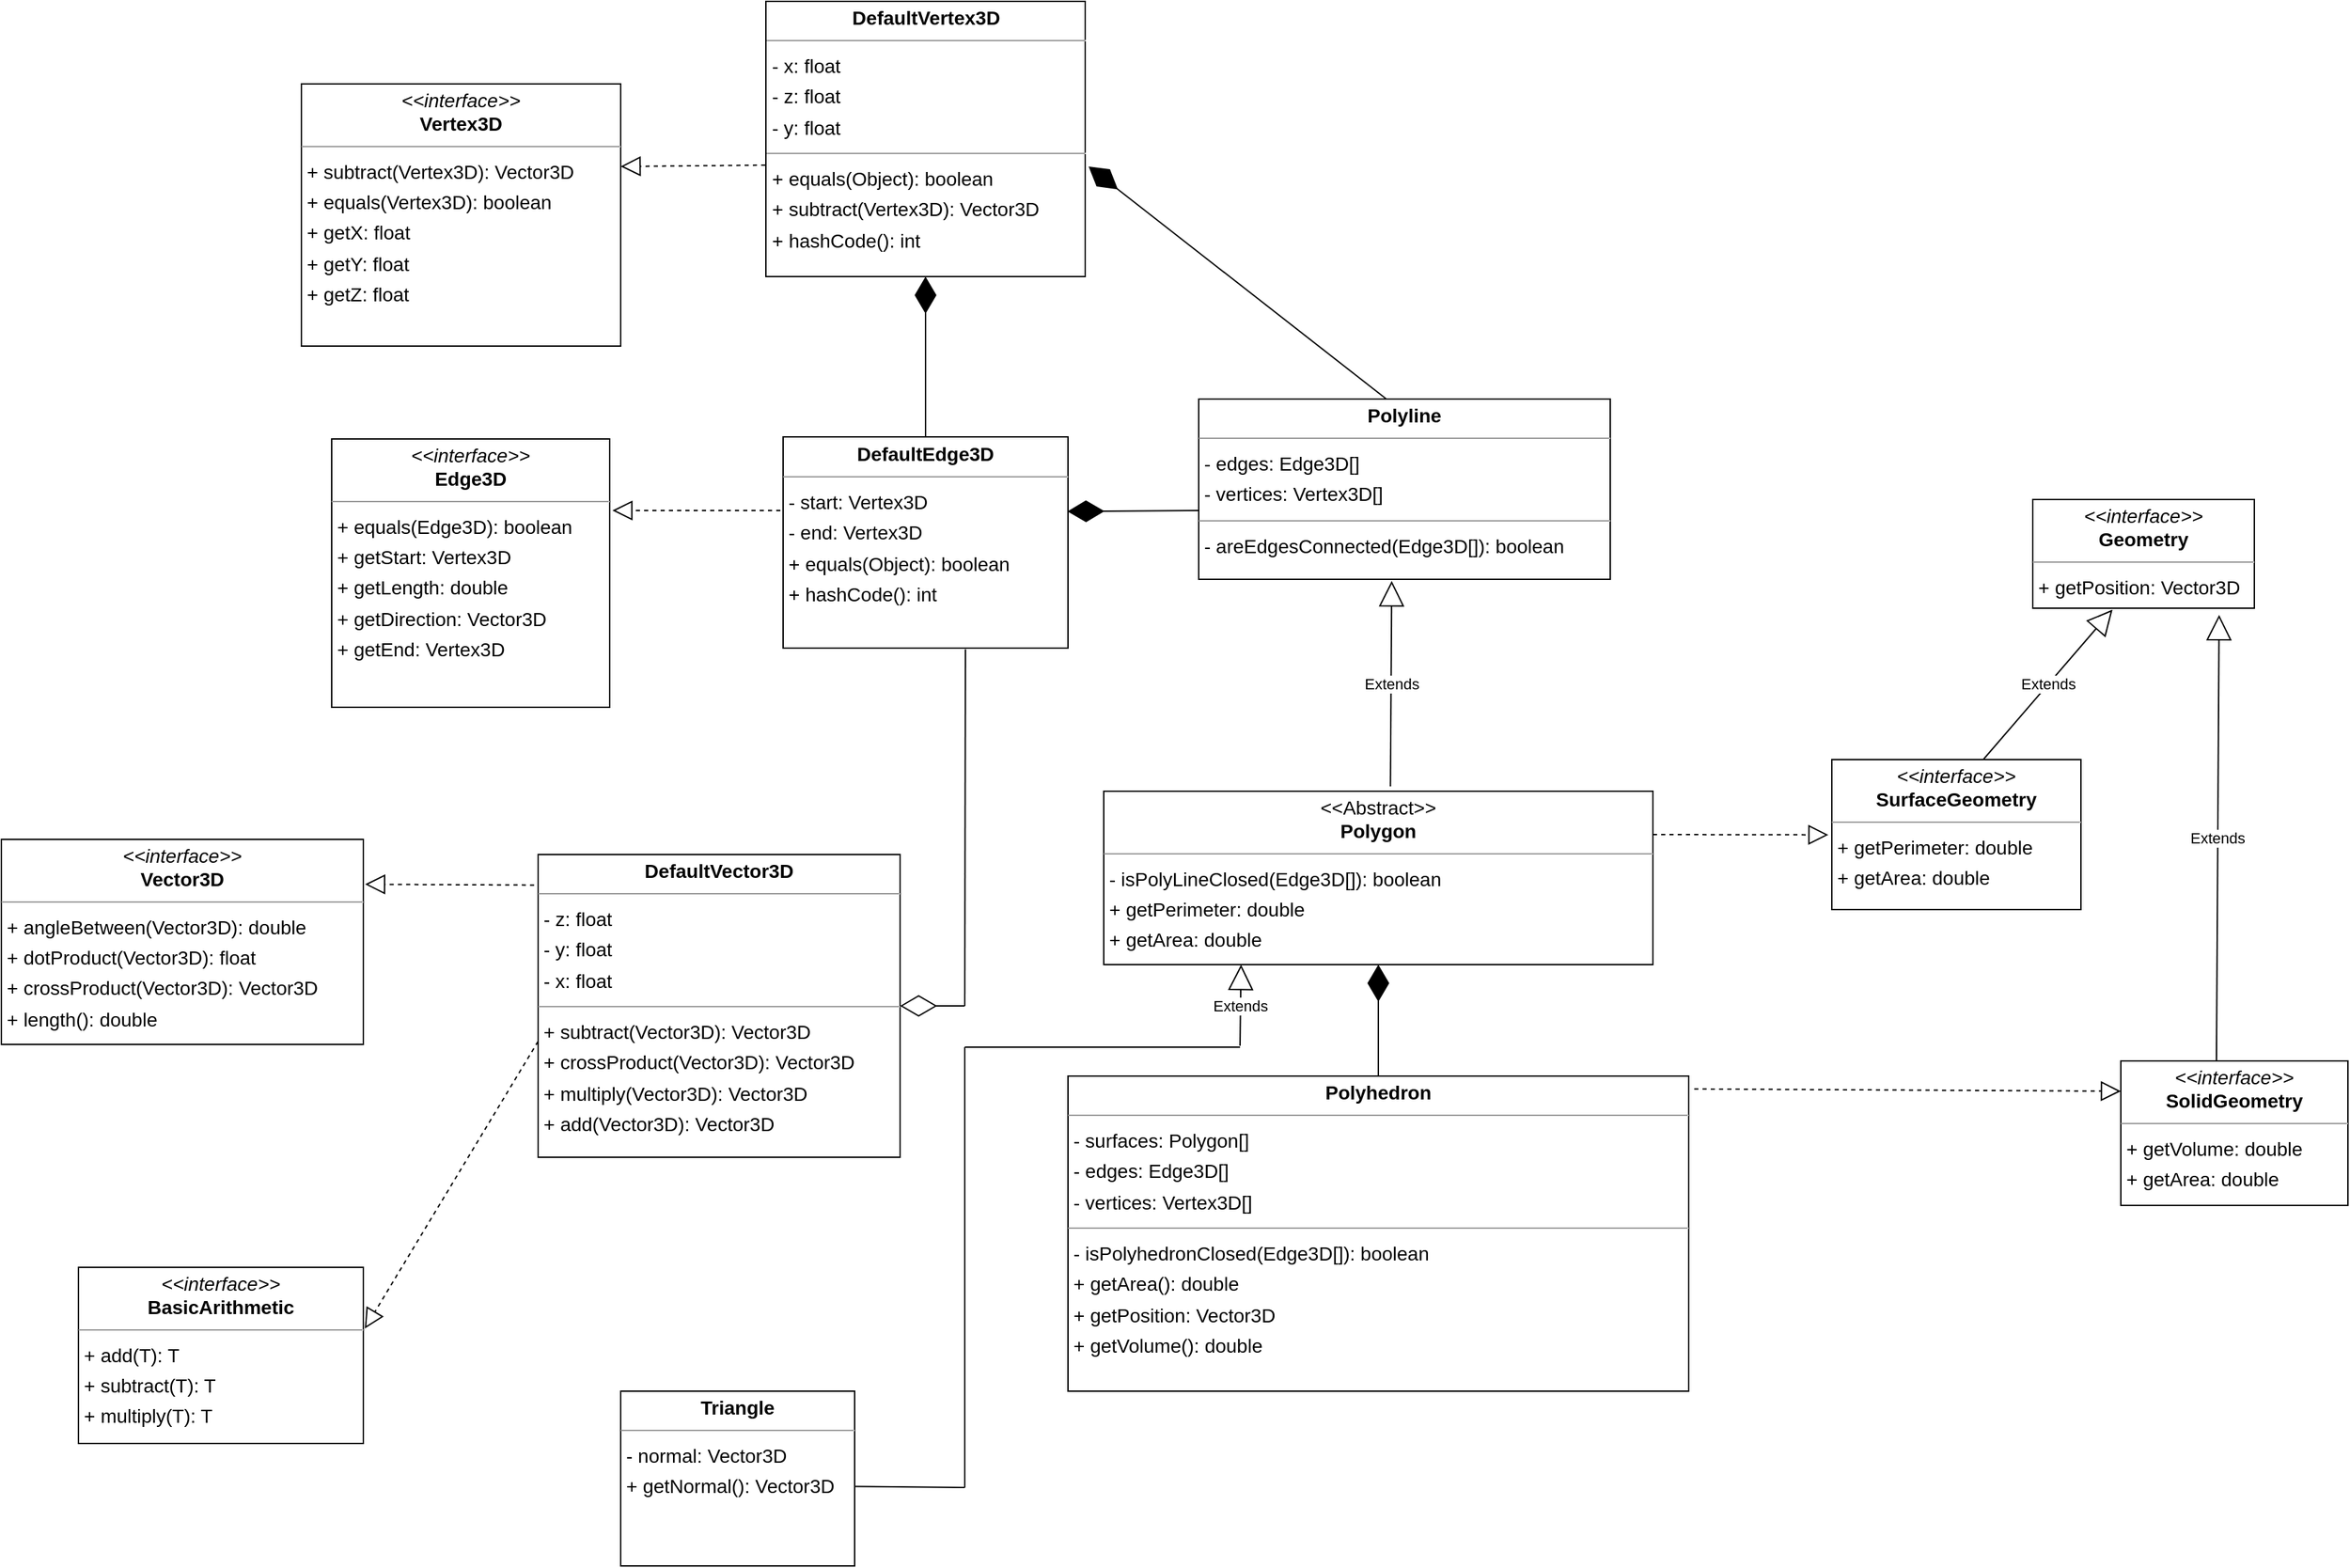 <mxfile version="27.1.3">
  <diagram id="lPM34eDD3z2ukeMHqo2i" name="Seite-1">
    <mxGraphModel dx="2293" dy="1227" grid="1" gridSize="10" guides="1" tooltips="1" connect="1" arrows="1" fold="1" page="0" pageScale="1" pageWidth="827" pageHeight="1169" background="none" math="0" shadow="0">
      <root>
        <mxCell id="0" />
        <mxCell id="1" parent="0" />
        <mxCell id="node5" value="&lt;p style=&quot;margin:0px;margin-top:4px;text-align:center;&quot;&gt;&lt;i&gt;&amp;lt;&amp;lt;interface&amp;gt;&amp;gt;&lt;/i&gt;&lt;br/&gt;&lt;b&gt;BasicArithmetic&lt;T&gt;&lt;/b&gt;&lt;/p&gt;&lt;hr size=&quot;1&quot;/&gt;&lt;p style=&quot;margin:0 0 0 4px;line-height:1.6;&quot;&gt;+ add(T): T&lt;br/&gt;+ subtract(T): T&lt;br/&gt;+ multiply(T): T&lt;/p&gt;" style="verticalAlign=top;align=left;overflow=fill;fontSize=14;fontFamily=Helvetica;html=1;rounded=0;shadow=0;comic=0;labelBackgroundColor=none;strokeWidth=1;" parent="1" vertex="1">
          <mxGeometry x="-724" y="710" width="207" height="128" as="geometry" />
        </mxCell>
        <mxCell id="node9" value="&lt;p style=&quot;margin:0px;margin-top:4px;text-align:center;&quot;&gt;&lt;b&gt;DefaultEdge3D&lt;/b&gt;&lt;/p&gt;&lt;hr size=&quot;1&quot;&gt;&lt;p style=&quot;margin:0 0 0 4px;line-height:1.6;&quot;&gt;- start: Vertex3D&amp;nbsp;&lt;br&gt;- end: Vertex3D&lt;br&gt;&lt;/p&gt;&lt;p style=&quot;margin:0 0 0 4px;line-height:1.6;&quot;&gt;+ equals(Object): boolean&lt;br&gt;+ hashCode(): int&lt;/p&gt;&lt;p style=&quot;margin: 0px 0px 0px 4px; line-height: 1.6;&quot;&gt;&lt;br&gt;&lt;/p&gt;&lt;p style=&quot;margin: 0px 0px 0px 4px; line-height: 1.6;&quot;&gt;&lt;br&gt;&lt;/p&gt;&lt;p style=&quot;margin:0 0 0 4px;line-height:1.6;&quot;&gt;&lt;br&gt;&lt;/p&gt;" style="verticalAlign=top;align=left;overflow=fill;fontSize=14;fontFamily=Helvetica;html=1;rounded=0;shadow=0;comic=0;labelBackgroundColor=none;strokeWidth=1;" parent="1" vertex="1">
          <mxGeometry x="-212" y="106.5" width="207" height="153.5" as="geometry" />
        </mxCell>
        <mxCell id="node8" value="&lt;p style=&quot;margin:0px;margin-top:4px;text-align:center;&quot;&gt;&lt;b&gt;DefaultVector3D&lt;/b&gt;&lt;/p&gt;&lt;hr size=&quot;1&quot;&gt;&lt;p style=&quot;margin:0 0 0 4px;line-height:1.6;&quot;&gt;- z: float&lt;br&gt;- y: float&lt;br&gt;- x: float&lt;/p&gt;&lt;hr size=&quot;1&quot;&gt;&lt;p style=&quot;margin:0 0 0 4px;line-height:1.6;&quot;&gt;+ subtract(Vector3D): Vector3D&lt;br&gt;+ crossProduct(Vector3D): Vector3D&lt;br&gt;+ multiply(Vector3D): Vector3D&lt;br&gt;+ add(Vector3D): Vector3D&lt;/p&gt;&lt;p style=&quot;margin:0 0 0 4px;line-height:1.6;&quot;&gt;&lt;br&gt;&lt;/p&gt;" style="verticalAlign=top;align=left;overflow=fill;fontSize=14;fontFamily=Helvetica;html=1;rounded=0;shadow=0;comic=0;labelBackgroundColor=none;strokeWidth=1;" parent="1" vertex="1">
          <mxGeometry x="-390" y="410" width="263" height="220" as="geometry" />
        </mxCell>
        <mxCell id="node2" value="&lt;p style=&quot;margin:0px;margin-top:4px;text-align:center;&quot;&gt;&lt;b&gt;DefaultVertex3D&lt;/b&gt;&lt;/p&gt;&lt;hr size=&quot;1&quot;&gt;&lt;p style=&quot;margin:0 0 0 4px;line-height:1.6;&quot;&gt;- x: float&lt;br&gt;- z: float&lt;br&gt;- y: float&lt;/p&gt;&lt;hr size=&quot;1&quot;&gt;&lt;p style=&quot;margin:0 0 0 4px;line-height:1.6;&quot;&gt;+ equals(Object): boolean&lt;br&gt;+ subtract(Vertex3D): Vector3D&lt;br&gt;+ hashCode(): int&lt;/p&gt;&lt;p style=&quot;margin:0 0 0 4px;line-height:1.6;&quot;&gt;&lt;br&gt;&lt;/p&gt;" style="verticalAlign=top;align=left;overflow=fill;fontSize=14;fontFamily=Helvetica;html=1;rounded=0;shadow=0;comic=0;labelBackgroundColor=none;strokeWidth=1;" parent="1" vertex="1">
          <mxGeometry x="-224.5" y="-210" width="232" height="200" as="geometry" />
        </mxCell>
        <mxCell id="node1" value="&lt;p style=&quot;margin:0px;margin-top:4px;text-align:center;&quot;&gt;&lt;i&gt;&amp;lt;&amp;lt;interface&amp;gt;&amp;gt;&lt;/i&gt;&lt;br&gt;&lt;b&gt;Edge3D&lt;/b&gt;&lt;/p&gt;&lt;hr size=&quot;1&quot;&gt;&lt;p style=&quot;margin:0 0 0 4px;line-height:1.6;&quot;&gt;+ equals(Edge3D): boolean&lt;/p&gt;&lt;p style=&quot;margin:0 0 0 4px;line-height:1.6;&quot;&gt;&lt;span style=&quot;background-color: transparent; color: light-dark(rgb(0, 0, 0), rgb(255, 255, 255));&quot;&gt;+ getStart: Vertex3D&lt;/span&gt;&lt;/p&gt;&lt;p style=&quot;margin:0 0 0 4px;line-height:1.6;&quot;&gt;+ getLength: double&lt;br&gt;+ getDirection: Vector3D&lt;br&gt;+ getEnd: Vertex3D&lt;/p&gt;" style="verticalAlign=top;align=left;overflow=fill;fontSize=14;fontFamily=Helvetica;html=1;rounded=0;shadow=0;comic=0;labelBackgroundColor=none;strokeWidth=1;" parent="1" vertex="1">
          <mxGeometry x="-540" y="108" width="202" height="195" as="geometry" />
        </mxCell>
        <mxCell id="node12" value="&lt;p style=&quot;margin:0px;margin-top:4px;text-align:center;&quot;&gt;&lt;i&gt;&amp;lt;&amp;lt;interface&amp;gt;&amp;gt;&lt;/i&gt;&lt;br&gt;&lt;b&gt;Geometry&lt;/b&gt;&lt;/p&gt;&lt;hr size=&quot;1&quot;&gt;&lt;p style=&quot;margin:0 0 0 4px;line-height:1.6;&quot;&gt;+ getPosition: Vector3D&lt;/p&gt;" style="verticalAlign=top;align=left;overflow=fill;fontSize=14;fontFamily=Helvetica;html=1;rounded=0;shadow=0;comic=0;labelBackgroundColor=none;strokeWidth=1;" parent="1" vertex="1">
          <mxGeometry x="696" y="152" width="161" height="79" as="geometry" />
        </mxCell>
        <mxCell id="node6" value="&lt;p style=&quot;margin:0px;margin-top:4px;text-align:center;&quot;&gt;&amp;lt;&amp;lt;Abstract&amp;gt;&amp;gt;&lt;br&gt;&lt;b&gt;Polygon&lt;/b&gt;&lt;/p&gt;&lt;hr size=&quot;1&quot;&gt;&lt;p style=&quot;margin:0 0 0 4px;line-height:1.6;&quot;&gt;- isPolyLineClosed(Edge3D[]): boolean&lt;/p&gt;&lt;p style=&quot;margin:0 0 0 4px;line-height:1.6;&quot;&gt;+ getPerimeter: double&lt;br&gt;+ getArea: double&lt;/p&gt;&lt;p style=&quot;margin:0 0 0 4px;line-height:1.6;&quot;&gt;&lt;br&gt;&lt;/p&gt;" style="verticalAlign=top;align=left;overflow=fill;fontSize=14;fontFamily=Helvetica;html=1;rounded=0;shadow=0;comic=0;labelBackgroundColor=none;strokeWidth=1;" parent="1" vertex="1">
          <mxGeometry x="21" y="364" width="399" height="126" as="geometry" />
        </mxCell>
        <mxCell id="node10" value="&lt;p style=&quot;margin:0px;margin-top:4px;text-align:center;&quot;&gt;&lt;b&gt;Polyhedron&lt;/b&gt;&lt;/p&gt;&lt;hr size=&quot;1&quot;&gt;&lt;p style=&quot;margin:0 0 0 4px;line-height:1.6;&quot;&gt;- surfaces: Polygon[]&lt;br&gt;- edges: Edge3D[]&lt;br&gt;- vertices: Vertex3D[]&lt;/p&gt;&lt;hr size=&quot;1&quot;&gt;&lt;p style=&quot;margin:0 0 0 4px;line-height:1.6;&quot;&gt;- isPolyhedronClosed(Edge3D[]): boolean&lt;/p&gt;&lt;p style=&quot;margin:0 0 0 4px;line-height:1.6;&quot;&gt;+ getArea(): double&lt;br&gt;+ getPosition: Vector3D&lt;br&gt;+ getVolume(): double&lt;br&gt;&lt;/p&gt;" style="verticalAlign=top;align=left;overflow=fill;fontSize=14;fontFamily=Helvetica;html=1;rounded=0;shadow=0;comic=0;labelBackgroundColor=none;strokeWidth=1;" parent="1" vertex="1">
          <mxGeometry x="-5" y="571" width="451" height="229" as="geometry" />
        </mxCell>
        <mxCell id="node13" value="&lt;p style=&quot;margin:0px;margin-top:4px;text-align:center;&quot;&gt;&lt;b&gt;Polyline&lt;/b&gt;&lt;/p&gt;&lt;hr size=&quot;1&quot;&gt;&lt;p style=&quot;margin:0 0 0 4px;line-height:1.6;&quot;&gt;- edges: Edge3D[]&lt;br&gt;- vertices: Vertex3D[]&lt;/p&gt;&lt;hr size=&quot;1&quot;&gt;&lt;p style=&quot;margin:0 0 0 4px;line-height:1.6;&quot;&gt;- areEdgesConnected(Edge3D[]): boolean&lt;/p&gt;&lt;p style=&quot;margin:0 0 0 4px;line-height:1.6;&quot;&gt;&lt;br&gt;&lt;/p&gt;" style="verticalAlign=top;align=left;overflow=fill;fontSize=14;fontFamily=Helvetica;html=1;rounded=0;shadow=0;comic=0;labelBackgroundColor=none;strokeWidth=1;" parent="1" vertex="1">
          <mxGeometry x="90" y="79" width="299" height="131" as="geometry" />
        </mxCell>
        <mxCell id="node4" value="&lt;p style=&quot;margin:0px;margin-top:4px;text-align:center;&quot;&gt;&lt;i&gt;&amp;lt;&amp;lt;interface&amp;gt;&amp;gt;&lt;/i&gt;&lt;br&gt;&lt;b&gt;SolidGeometry&lt;/b&gt;&lt;/p&gt;&lt;hr size=&quot;1&quot;&gt;&lt;p style=&quot;margin:0 0 0 4px;line-height:1.6;&quot;&gt;+ getVolume: double&lt;br&gt;+ getArea: double&lt;/p&gt;" style="verticalAlign=top;align=left;overflow=fill;fontSize=14;fontFamily=Helvetica;html=1;rounded=0;shadow=0;comic=0;labelBackgroundColor=none;strokeWidth=1;" parent="1" vertex="1">
          <mxGeometry x="760" y="560" width="165" height="105" as="geometry" />
        </mxCell>
        <mxCell id="node0" value="&lt;p style=&quot;margin:0px;margin-top:4px;text-align:center;&quot;&gt;&lt;i&gt;&amp;lt;&amp;lt;interface&amp;gt;&amp;gt;&lt;/i&gt;&lt;br&gt;&lt;b&gt;SurfaceGeometry&lt;/b&gt;&lt;/p&gt;&lt;hr size=&quot;1&quot;&gt;&lt;p style=&quot;margin:0 0 0 4px;line-height:1.6;&quot;&gt;+ getPerimeter: double&lt;br&gt;+ getArea: double&lt;/p&gt;" style="verticalAlign=top;align=left;overflow=fill;fontSize=14;fontFamily=Helvetica;html=1;rounded=0;shadow=0;comic=0;labelBackgroundColor=none;strokeWidth=1;" parent="1" vertex="1">
          <mxGeometry x="550" y="341" width="181" height="109" as="geometry" />
        </mxCell>
        <mxCell id="node11" value="&lt;p style=&quot;margin:0px;margin-top:4px;text-align:center;&quot;&gt;&lt;b&gt;Triangle&lt;/b&gt;&lt;/p&gt;&lt;hr size=&quot;1&quot;&gt;&lt;p style=&quot;margin:0 0 0 4px;line-height:1.6;&quot;&gt;&lt;span style=&quot;background-color: transparent; color: light-dark(rgb(0, 0, 0), rgb(255, 255, 255));&quot;&gt;- normal: Vector3D&lt;/span&gt;&lt;/p&gt;&lt;p style=&quot;margin:0 0 0 4px;line-height:1.6;&quot;&gt;&lt;span style=&quot;background-color: transparent; color: light-dark(rgb(0, 0, 0), rgb(255, 255, 255));&quot;&gt;+ getNormal()&lt;/span&gt;&lt;span style=&quot;background-color: transparent; color: light-dark(rgb(0, 0, 0), rgb(255, 255, 255));&quot;&gt;: Vector3D&lt;/span&gt;&lt;/p&gt;" style="verticalAlign=top;align=left;overflow=fill;fontSize=14;fontFamily=Helvetica;html=1;rounded=0;shadow=0;comic=0;labelBackgroundColor=none;strokeWidth=1;" parent="1" vertex="1">
          <mxGeometry x="-330" y="800" width="170" height="127" as="geometry" />
        </mxCell>
        <mxCell id="node3" value="&lt;p style=&quot;margin:0px;margin-top:4px;text-align:center;&quot;&gt;&lt;i&gt;&amp;lt;&amp;lt;interface&amp;gt;&amp;gt;&lt;/i&gt;&lt;br&gt;&lt;b&gt;Vector3D&lt;/b&gt;&lt;/p&gt;&lt;hr size=&quot;1&quot;&gt;&lt;p style=&quot;margin:0 0 0 4px;line-height:1.6;&quot;&gt;+ angleBetween(Vector3D): double&lt;br&gt;+ dotProduct(Vector3D): float&lt;br&gt;+ crossProduct(Vector3D): Vector3D&lt;br&gt;+ length(): double&lt;/p&gt;&lt;p style=&quot;margin:0 0 0 4px;line-height:1.6;&quot;&gt;&lt;br&gt;&lt;/p&gt;" style="verticalAlign=top;align=left;overflow=fill;fontSize=14;fontFamily=Helvetica;html=1;rounded=0;shadow=0;comic=0;labelBackgroundColor=none;strokeWidth=1;" parent="1" vertex="1">
          <mxGeometry x="-780" y="399" width="263" height="149" as="geometry" />
        </mxCell>
        <mxCell id="node7" value="&lt;p style=&quot;margin:0px;margin-top:4px;text-align:center;&quot;&gt;&lt;i&gt;&amp;lt;&amp;lt;interface&amp;gt;&amp;gt;&lt;/i&gt;&lt;br&gt;&lt;b&gt;Vertex3D&lt;/b&gt;&lt;/p&gt;&lt;hr size=&quot;1&quot;&gt;&lt;p style=&quot;margin:0 0 0 4px;line-height:1.6;&quot;&gt;+ subtract(Vertex3D): Vector3D&lt;br&gt;+ equals(Vertex3D): boolean&lt;/p&gt;&lt;p style=&quot;margin:0 0 0 4px;line-height:1.6;&quot;&gt;+ getX: float&lt;br&gt;+ getY: float&lt;br&gt;+ getZ: float&lt;/p&gt;" style="verticalAlign=top;align=left;overflow=fill;fontSize=14;fontFamily=Helvetica;html=1;rounded=0;shadow=0;comic=0;labelBackgroundColor=none;strokeWidth=1;" parent="1" vertex="1">
          <mxGeometry x="-562" y="-150" width="232" height="190.5" as="geometry" />
        </mxCell>
        <mxCell id="U8J0yCqW7DeSD0tIQL6D-1" value="Extends" style="endArrow=block;endSize=16;endFill=0;html=1;rounded=0;entryX=0.469;entryY=1.009;entryDx=0;entryDy=0;entryPerimeter=0;exitX=0.522;exitY=-0.028;exitDx=0;exitDy=0;exitPerimeter=0;" parent="1" source="node6" target="node13" edge="1">
          <mxGeometry width="160" relative="1" as="geometry">
            <mxPoint x="141" y="320" as="sourcePoint" />
            <mxPoint x="301" y="320" as="targetPoint" />
          </mxGeometry>
        </mxCell>
        <mxCell id="U8J0yCqW7DeSD0tIQL6D-4" value="" style="endArrow=diamondThin;endFill=1;endSize=24;html=1;rounded=0;entryX=0.998;entryY=0.353;entryDx=0;entryDy=0;entryPerimeter=0;" parent="1" target="node9" edge="1">
          <mxGeometry width="160" relative="1" as="geometry">
            <mxPoint x="90" y="160" as="sourcePoint" />
            <mxPoint y="160" as="targetPoint" />
          </mxGeometry>
        </mxCell>
        <mxCell id="U8J0yCqW7DeSD0tIQL6D-5" value="" style="endArrow=diamondThin;endFill=1;endSize=24;html=1;rounded=0;exitX=0.455;exitY=-0.002;exitDx=0;exitDy=0;exitPerimeter=0;" parent="1" source="node13" edge="1">
          <mxGeometry width="160" relative="1" as="geometry">
            <mxPoint x="-210" y="150" as="sourcePoint" />
            <mxPoint x="10" y="-90" as="targetPoint" />
          </mxGeometry>
        </mxCell>
        <mxCell id="U8J0yCqW7DeSD0tIQL6D-6" value="" style="endArrow=block;dashed=1;endFill=0;endSize=12;html=1;rounded=0;" parent="1" edge="1">
          <mxGeometry width="160" relative="1" as="geometry">
            <mxPoint x="-214" y="160" as="sourcePoint" />
            <mxPoint x="-336" y="160" as="targetPoint" />
          </mxGeometry>
        </mxCell>
        <mxCell id="U8J0yCqW7DeSD0tIQL6D-7" value="" style="endArrow=block;dashed=1;endFill=0;endSize=12;html=1;rounded=0;exitX=-0.002;exitY=0.595;exitDx=0;exitDy=0;exitPerimeter=0;" parent="1" source="node2" edge="1">
          <mxGeometry width="160" relative="1" as="geometry">
            <mxPoint x="-230" y="-90" as="sourcePoint" />
            <mxPoint x="-330" y="-90" as="targetPoint" />
          </mxGeometry>
        </mxCell>
        <mxCell id="U8J0yCqW7DeSD0tIQL6D-8" value="Extends" style="endArrow=block;endSize=16;endFill=0;html=1;rounded=0;entryX=0.36;entryY=1.013;entryDx=0;entryDy=0;entryPerimeter=0;exitX=0.608;exitY=0;exitDx=0;exitDy=0;exitPerimeter=0;" parent="1" source="node0" target="node12" edge="1">
          <mxGeometry width="160" relative="1" as="geometry">
            <mxPoint x="426" y="434" as="sourcePoint" />
            <mxPoint x="586" y="434" as="targetPoint" />
          </mxGeometry>
        </mxCell>
        <mxCell id="U8J0yCqW7DeSD0tIQL6D-9" value="Extends" style="endArrow=block;endSize=16;endFill=0;html=1;rounded=0;exitX=0.421;exitY=0.005;exitDx=0;exitDy=0;exitPerimeter=0;entryX=0.841;entryY=1.061;entryDx=0;entryDy=0;entryPerimeter=0;" parent="1" source="node4" target="node12" edge="1">
          <mxGeometry width="160" relative="1" as="geometry">
            <mxPoint x="830.02" y="530.51" as="sourcePoint" />
            <mxPoint x="830" y="234" as="targetPoint" />
          </mxGeometry>
        </mxCell>
        <mxCell id="U8J0yCqW7DeSD0tIQL6D-10" value="" style="endArrow=block;dashed=1;endFill=0;endSize=12;html=1;rounded=0;exitX=1;exitY=0.25;exitDx=0;exitDy=0;entryX=-0.014;entryY=0.502;entryDx=0;entryDy=0;entryPerimeter=0;" parent="1" source="node6" target="node0" edge="1">
          <mxGeometry width="160" relative="1" as="geometry">
            <mxPoint x="220" y="350" as="sourcePoint" />
            <mxPoint x="550" y="380" as="targetPoint" />
          </mxGeometry>
        </mxCell>
        <mxCell id="U8J0yCqW7DeSD0tIQL6D-11" value="" style="endArrow=block;dashed=1;endFill=0;endSize=12;html=1;rounded=0;exitX=1.009;exitY=0.041;exitDx=0;exitDy=0;exitPerimeter=0;" parent="1" source="node10" edge="1">
          <mxGeometry width="160" relative="1" as="geometry">
            <mxPoint x="450" y="580" as="sourcePoint" />
            <mxPoint x="760" y="582" as="targetPoint" />
          </mxGeometry>
        </mxCell>
        <mxCell id="U8J0yCqW7DeSD0tIQL6D-12" value="" style="endArrow=block;dashed=1;endFill=0;endSize=12;html=1;rounded=0;exitX=-0.011;exitY=0.101;exitDx=0;exitDy=0;exitPerimeter=0;entryX=1.005;entryY=0.219;entryDx=0;entryDy=0;entryPerimeter=0;" parent="1" source="node8" target="node3" edge="1">
          <mxGeometry width="160" relative="1" as="geometry">
            <mxPoint x="-180" y="430" as="sourcePoint" />
            <mxPoint x="-520" y="431" as="targetPoint" />
          </mxGeometry>
        </mxCell>
        <mxCell id="U8J0yCqW7DeSD0tIQL6D-13" value="" style="endArrow=block;dashed=1;endFill=0;endSize=12;html=1;rounded=0;entryX=1.005;entryY=0.348;entryDx=0;entryDy=0;entryPerimeter=0;exitX=0;exitY=0.617;exitDx=0;exitDy=0;exitPerimeter=0;" parent="1" source="node8" target="node5" edge="1">
          <mxGeometry width="160" relative="1" as="geometry">
            <mxPoint x="-290" y="690" as="sourcePoint" />
            <mxPoint x="-130" y="690" as="targetPoint" />
          </mxGeometry>
        </mxCell>
        <mxCell id="U8J0yCqW7DeSD0tIQL6D-14" value="" style="endArrow=diamondThin;endFill=1;endSize=24;html=1;rounded=0;entryX=0.5;entryY=1;entryDx=0;entryDy=0;exitX=0.5;exitY=0;exitDx=0;exitDy=0;" parent="1" source="node9" target="node2" edge="1">
          <mxGeometry width="160" relative="1" as="geometry">
            <mxPoint x="-110" y="100" as="sourcePoint" />
            <mxPoint x="50" y="100" as="targetPoint" />
          </mxGeometry>
        </mxCell>
        <mxCell id="U8J0yCqW7DeSD0tIQL6D-15" value="" style="endArrow=diamondThin;endFill=0;endSize=24;html=1;rounded=0;" parent="1" edge="1">
          <mxGeometry width="160" relative="1" as="geometry">
            <mxPoint x="-80" y="520" as="sourcePoint" />
            <mxPoint x="-127" y="520" as="targetPoint" />
          </mxGeometry>
        </mxCell>
        <mxCell id="U8J0yCqW7DeSD0tIQL6D-16" value="" style="endArrow=none;html=1;rounded=0;entryX=0.64;entryY=1.006;entryDx=0;entryDy=0;entryPerimeter=0;" parent="1" target="node9" edge="1">
          <mxGeometry width="50" height="50" relative="1" as="geometry">
            <mxPoint x="-80" y="520" as="sourcePoint" />
            <mxPoint x="-80" y="310" as="targetPoint" />
          </mxGeometry>
        </mxCell>
        <mxCell id="U8J0yCqW7DeSD0tIQL6D-18" value="" style="endArrow=none;html=1;rounded=0;entryX=1.001;entryY=0.545;entryDx=0;entryDy=0;entryPerimeter=0;" parent="1" target="node11" edge="1">
          <mxGeometry width="50" height="50" relative="1" as="geometry">
            <mxPoint x="-80" y="870" as="sourcePoint" />
            <mxPoint x="-160" y="871" as="targetPoint" />
          </mxGeometry>
        </mxCell>
        <mxCell id="U8J0yCqW7DeSD0tIQL6D-19" value="" style="endArrow=none;html=1;rounded=0;" parent="1" edge="1">
          <mxGeometry width="50" height="50" relative="1" as="geometry">
            <mxPoint x="-80" y="870" as="sourcePoint" />
            <mxPoint x="-80" y="590" as="targetPoint" />
          </mxGeometry>
        </mxCell>
        <mxCell id="1M2HDGjCQ6lDn0fYK1Jp-1" value="" style="endArrow=none;html=1;rounded=0;" parent="1" edge="1">
          <mxGeometry width="50" height="50" relative="1" as="geometry">
            <mxPoint x="-80" y="590" as="sourcePoint" />
            <mxPoint x="-80" y="550" as="targetPoint" />
          </mxGeometry>
        </mxCell>
        <mxCell id="1M2HDGjCQ6lDn0fYK1Jp-2" value="" style="endArrow=none;html=1;rounded=0;" parent="1" edge="1">
          <mxGeometry width="50" height="50" relative="1" as="geometry">
            <mxPoint x="-80" y="550" as="sourcePoint" />
            <mxPoint x="120" y="550" as="targetPoint" />
          </mxGeometry>
        </mxCell>
        <mxCell id="1M2HDGjCQ6lDn0fYK1Jp-4" value="Extends" style="endArrow=block;endSize=16;endFill=0;html=1;rounded=0;entryX=0.25;entryY=1;entryDx=0;entryDy=0;" parent="1" edge="1" target="node6">
          <mxGeometry width="160" relative="1" as="geometry">
            <mxPoint x="120" y="549" as="sourcePoint" />
            <mxPoint x="120" y="500" as="targetPoint" />
          </mxGeometry>
        </mxCell>
        <mxCell id="1M2HDGjCQ6lDn0fYK1Jp-5" value="" style="endArrow=diamondThin;endFill=1;endSize=24;html=1;rounded=0;exitX=0.5;exitY=0;exitDx=0;exitDy=0;entryX=0.5;entryY=1;entryDx=0;entryDy=0;" parent="1" source="node10" target="node6" edge="1">
          <mxGeometry width="160" relative="1" as="geometry">
            <mxPoint x="250" y="520" as="sourcePoint" />
            <mxPoint x="410" y="520" as="targetPoint" />
          </mxGeometry>
        </mxCell>
      </root>
    </mxGraphModel>
  </diagram>
</mxfile>
